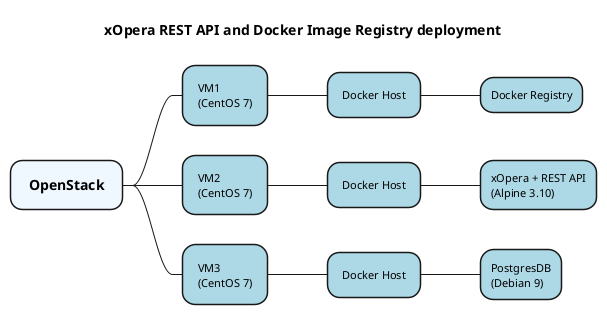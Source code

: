 @startmindmap xOperaRESTDeployment
title xOpera REST API and Docker Image Registry deployment
<style>
mindmapDiagram {
  node {
    Padding 15
    Margin 15
    BackGroundColor LightBlue
    FontSize 11
  }
  rootNode {
    Padding 15
	Margin 15
    BackGroundColor AliceBlue
	FontSize 14
  }
  leafNode {
    Padding 10
    BackGroundColor LightBlue
    FontColor Black
    FontSize 11
  }
}
</style>

* <b> OpenStack </b>
** VM1\n(CentOS 7)
*** Docker Host
**** Docker Registry
** VM2\n(CentOS 7)
*** Docker Host
**** xOpera + REST API\n(Alpine 3.10)
** VM3\n(CentOS 7)
*** Docker Host
**** PostgresDB\n(Debian 9)
@endmindmap
